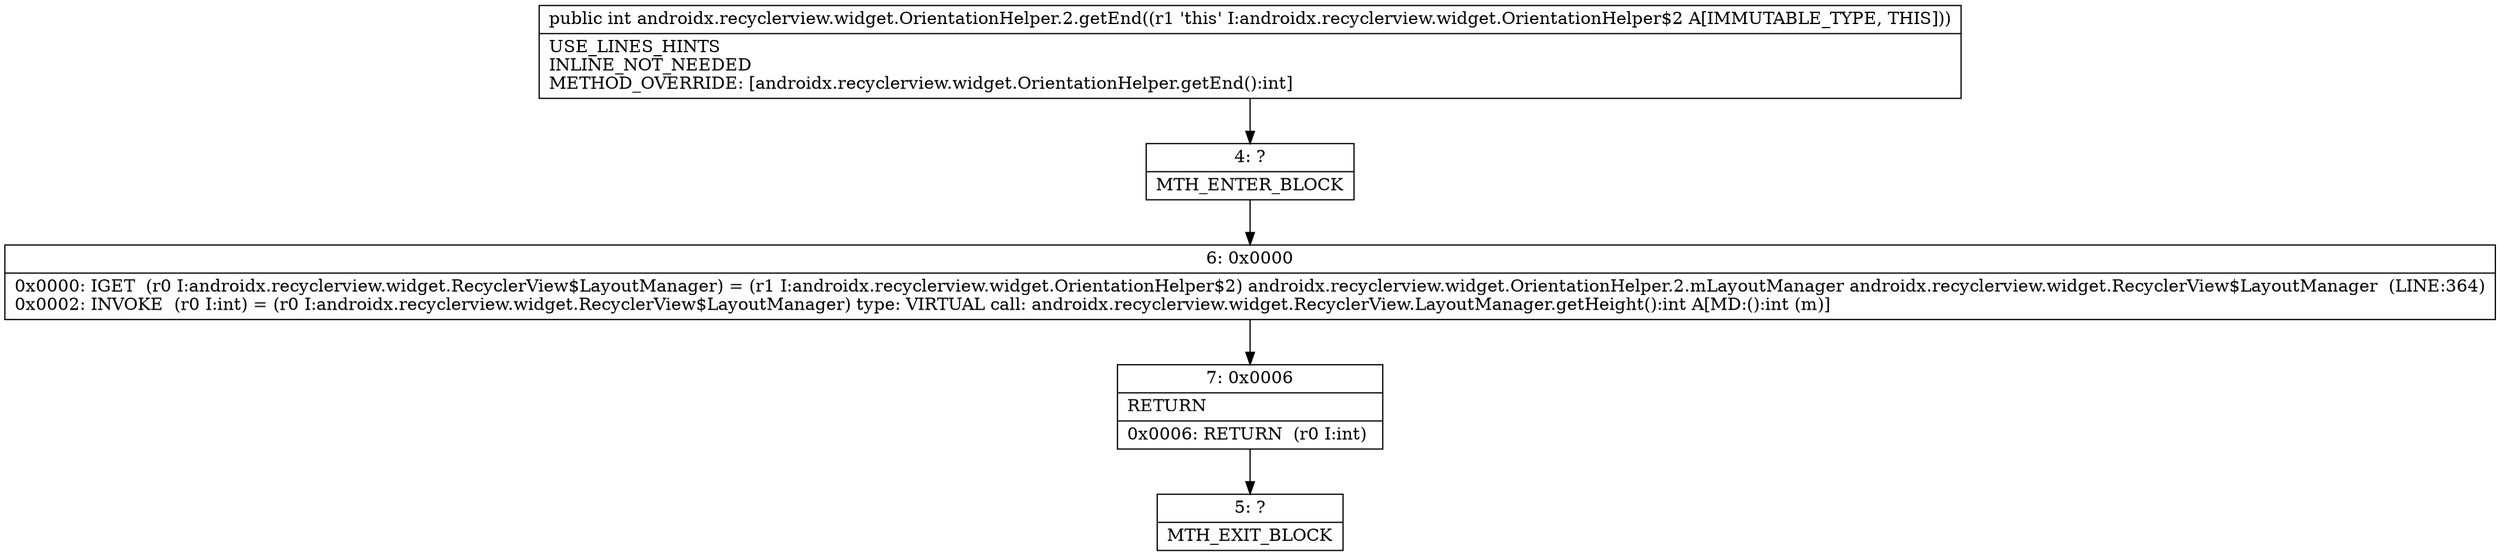digraph "CFG forandroidx.recyclerview.widget.OrientationHelper.2.getEnd()I" {
Node_4 [shape=record,label="{4\:\ ?|MTH_ENTER_BLOCK\l}"];
Node_6 [shape=record,label="{6\:\ 0x0000|0x0000: IGET  (r0 I:androidx.recyclerview.widget.RecyclerView$LayoutManager) = (r1 I:androidx.recyclerview.widget.OrientationHelper$2) androidx.recyclerview.widget.OrientationHelper.2.mLayoutManager androidx.recyclerview.widget.RecyclerView$LayoutManager  (LINE:364)\l0x0002: INVOKE  (r0 I:int) = (r0 I:androidx.recyclerview.widget.RecyclerView$LayoutManager) type: VIRTUAL call: androidx.recyclerview.widget.RecyclerView.LayoutManager.getHeight():int A[MD:():int (m)]\l}"];
Node_7 [shape=record,label="{7\:\ 0x0006|RETURN\l|0x0006: RETURN  (r0 I:int) \l}"];
Node_5 [shape=record,label="{5\:\ ?|MTH_EXIT_BLOCK\l}"];
MethodNode[shape=record,label="{public int androidx.recyclerview.widget.OrientationHelper.2.getEnd((r1 'this' I:androidx.recyclerview.widget.OrientationHelper$2 A[IMMUTABLE_TYPE, THIS]))  | USE_LINES_HINTS\lINLINE_NOT_NEEDED\lMETHOD_OVERRIDE: [androidx.recyclerview.widget.OrientationHelper.getEnd():int]\l}"];
MethodNode -> Node_4;Node_4 -> Node_6;
Node_6 -> Node_7;
Node_7 -> Node_5;
}

